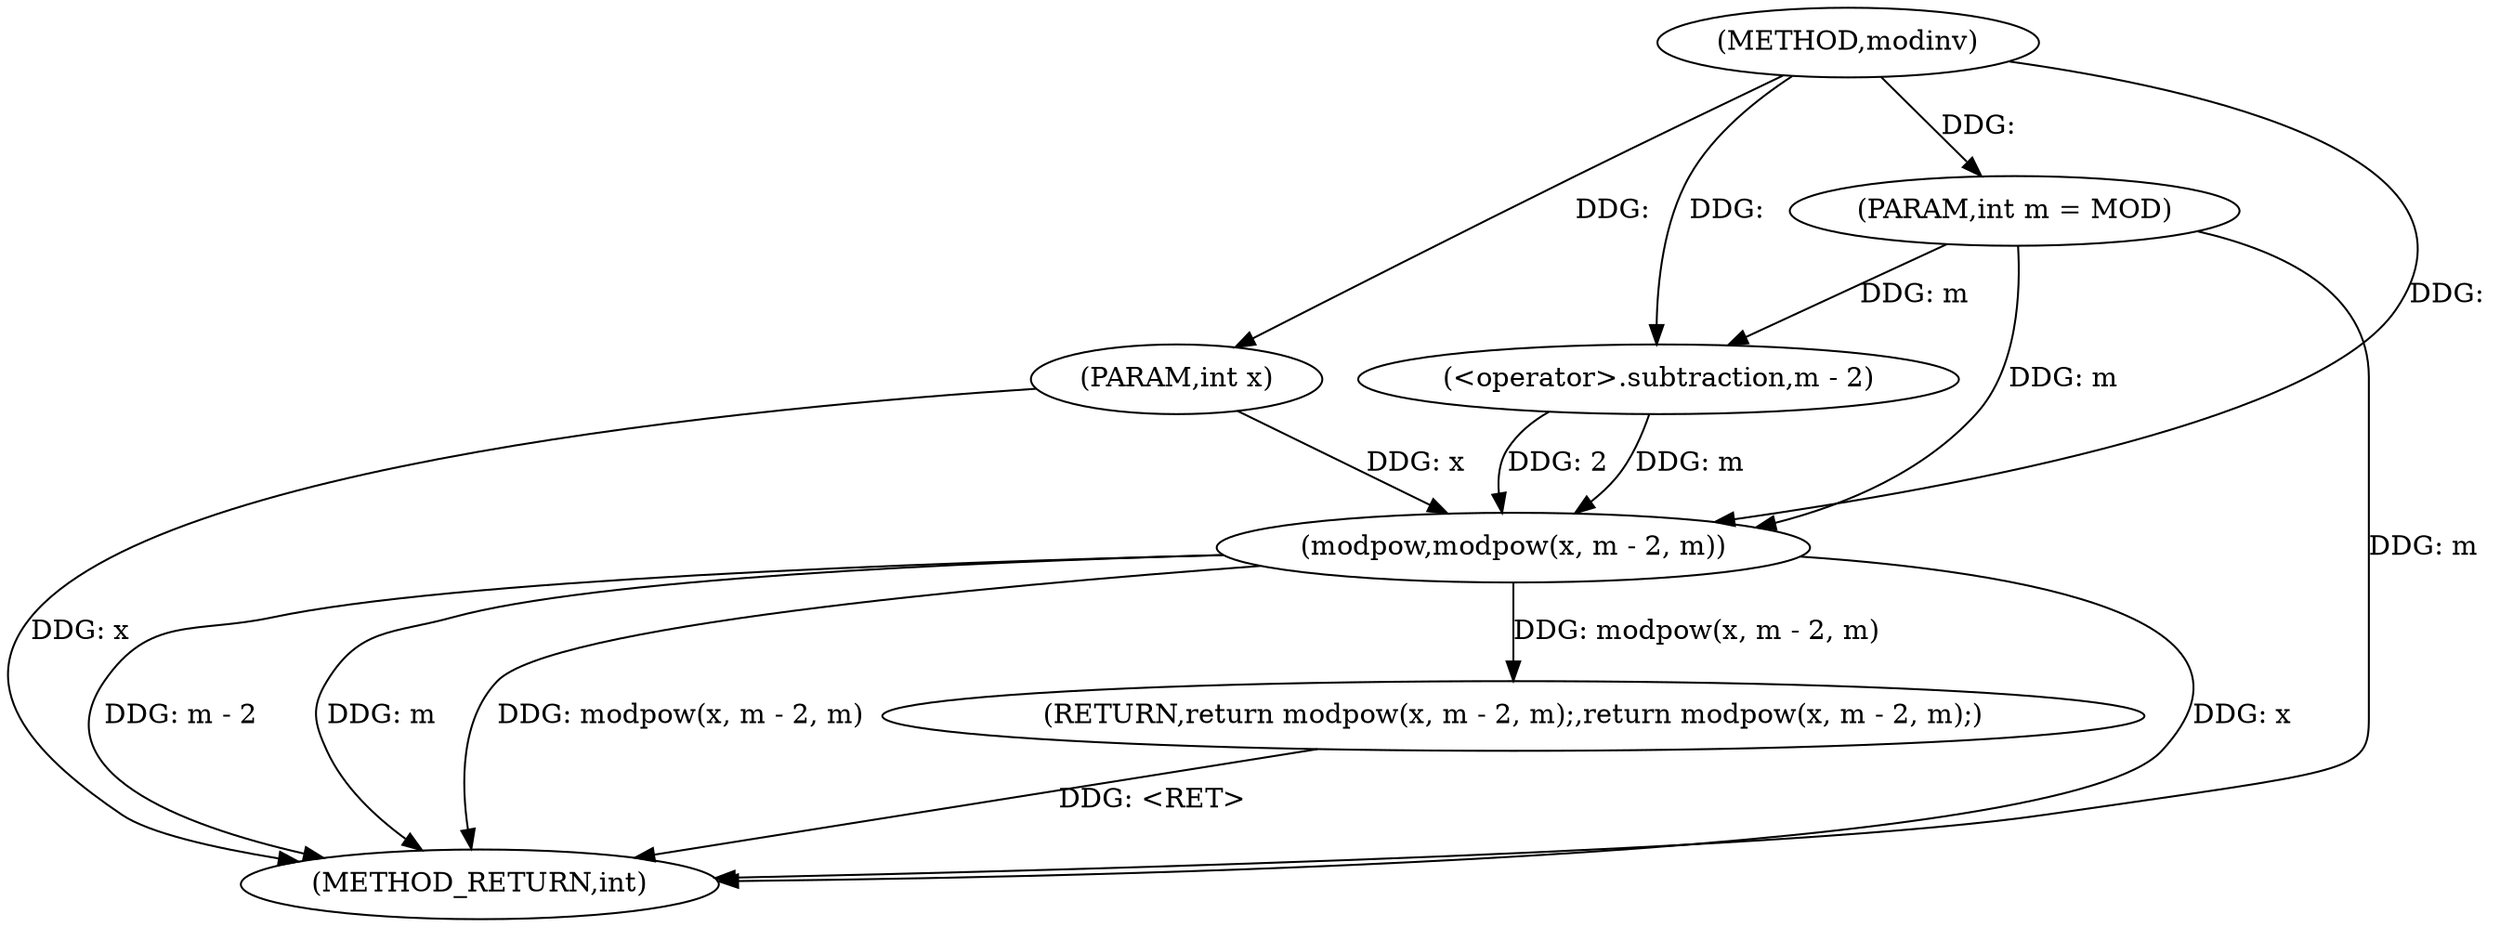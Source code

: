 digraph "modinv" {  
"1000212" [label = "(METHOD,modinv)" ]
"1000223" [label = "(METHOD_RETURN,int)" ]
"1000213" [label = "(PARAM,int x)" ]
"1000214" [label = "(PARAM,int m = MOD)" ]
"1000216" [label = "(RETURN,return modpow(x, m - 2, m);,return modpow(x, m - 2, m);)" ]
"1000217" [label = "(modpow,modpow(x, m - 2, m))" ]
"1000219" [label = "(<operator>.subtraction,m - 2)" ]
  "1000216" -> "1000223"  [ label = "DDG: <RET>"] 
  "1000213" -> "1000223"  [ label = "DDG: x"] 
  "1000214" -> "1000223"  [ label = "DDG: m"] 
  "1000217" -> "1000223"  [ label = "DDG: x"] 
  "1000217" -> "1000223"  [ label = "DDG: m - 2"] 
  "1000217" -> "1000223"  [ label = "DDG: m"] 
  "1000217" -> "1000223"  [ label = "DDG: modpow(x, m - 2, m)"] 
  "1000212" -> "1000213"  [ label = "DDG: "] 
  "1000212" -> "1000214"  [ label = "DDG: "] 
  "1000217" -> "1000216"  [ label = "DDG: modpow(x, m - 2, m)"] 
  "1000213" -> "1000217"  [ label = "DDG: x"] 
  "1000212" -> "1000217"  [ label = "DDG: "] 
  "1000219" -> "1000217"  [ label = "DDG: m"] 
  "1000214" -> "1000217"  [ label = "DDG: m"] 
  "1000219" -> "1000217"  [ label = "DDG: 2"] 
  "1000214" -> "1000219"  [ label = "DDG: m"] 
  "1000212" -> "1000219"  [ label = "DDG: "] 
}
